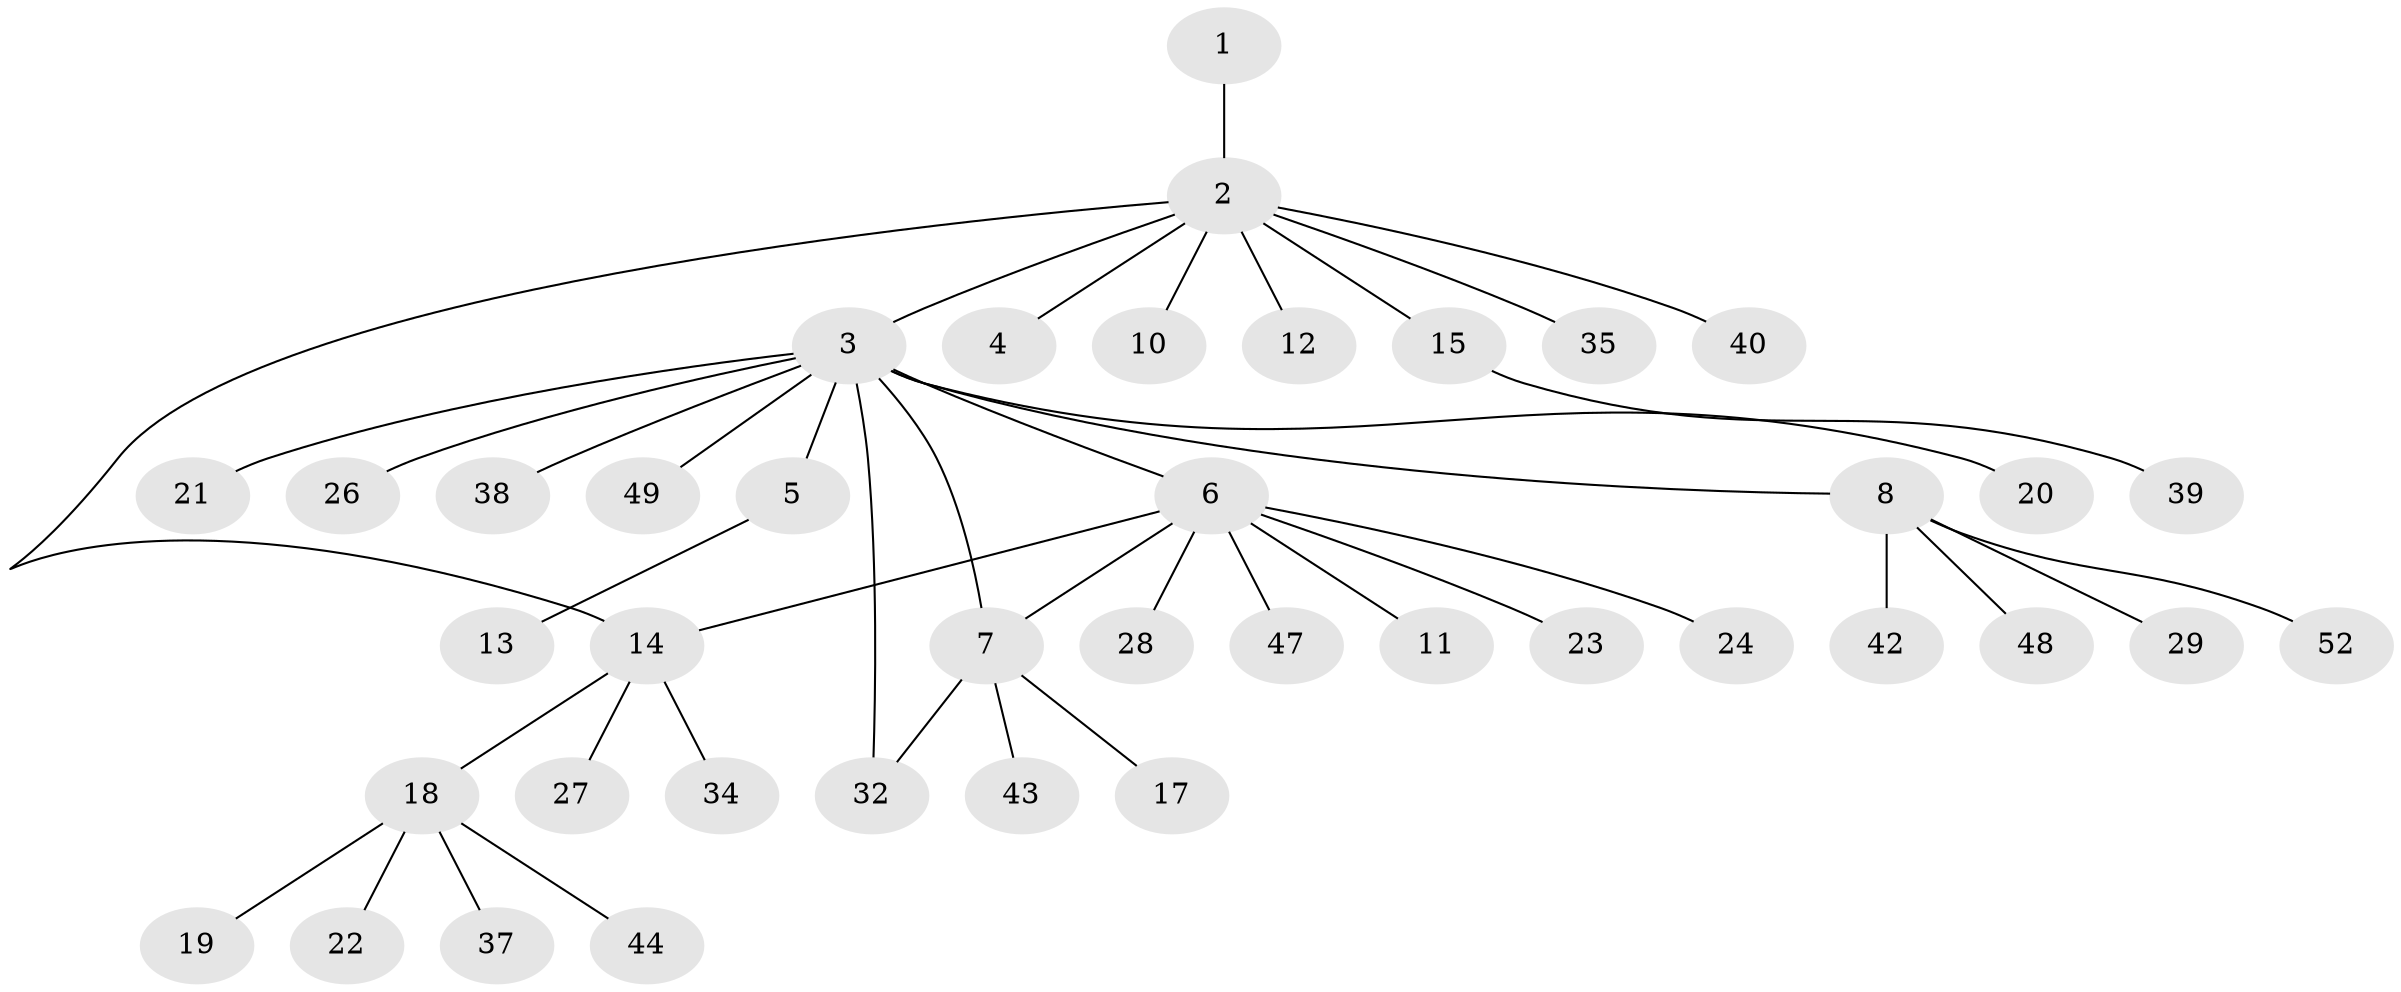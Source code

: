 // original degree distribution, {1: 0.6923076923076923, 7: 0.019230769230769232, 12: 0.019230769230769232, 2: 0.11538461538461539, 3: 0.038461538461538464, 9: 0.019230769230769232, 6: 0.038461538461538464, 5: 0.038461538461538464, 4: 0.019230769230769232}
// Generated by graph-tools (version 1.1) at 2025/11/02/27/25 16:11:12]
// undirected, 40 vertices, 42 edges
graph export_dot {
graph [start="1"]
  node [color=gray90,style=filled];
  1;
  2 [super="+9"];
  3 [super="+31"];
  4 [super="+36"];
  5 [super="+51"];
  6 [super="+50"];
  7 [super="+45"];
  8 [super="+25"];
  10;
  11;
  12;
  13 [super="+30"];
  14 [super="+16"];
  15 [super="+46"];
  17;
  18 [super="+41"];
  19;
  20;
  21;
  22;
  23;
  24;
  26;
  27 [super="+33"];
  28;
  29;
  32;
  34;
  35;
  37;
  38;
  39;
  40;
  42;
  43;
  44;
  47;
  48;
  49;
  52;
  1 -- 2;
  2 -- 3;
  2 -- 4;
  2 -- 15;
  2 -- 35;
  2 -- 40;
  2 -- 10;
  2 -- 12;
  2 -- 14;
  3 -- 5;
  3 -- 6;
  3 -- 7;
  3 -- 8;
  3 -- 20;
  3 -- 21;
  3 -- 26;
  3 -- 32;
  3 -- 38;
  3 -- 49;
  5 -- 13;
  6 -- 7;
  6 -- 11;
  6 -- 23;
  6 -- 24;
  6 -- 28;
  6 -- 47;
  6 -- 14;
  7 -- 17;
  7 -- 32;
  7 -- 43;
  8 -- 29;
  8 -- 48;
  8 -- 52;
  8 -- 42;
  14 -- 18;
  14 -- 27;
  14 -- 34;
  15 -- 39;
  18 -- 19;
  18 -- 22;
  18 -- 37;
  18 -- 44;
}
